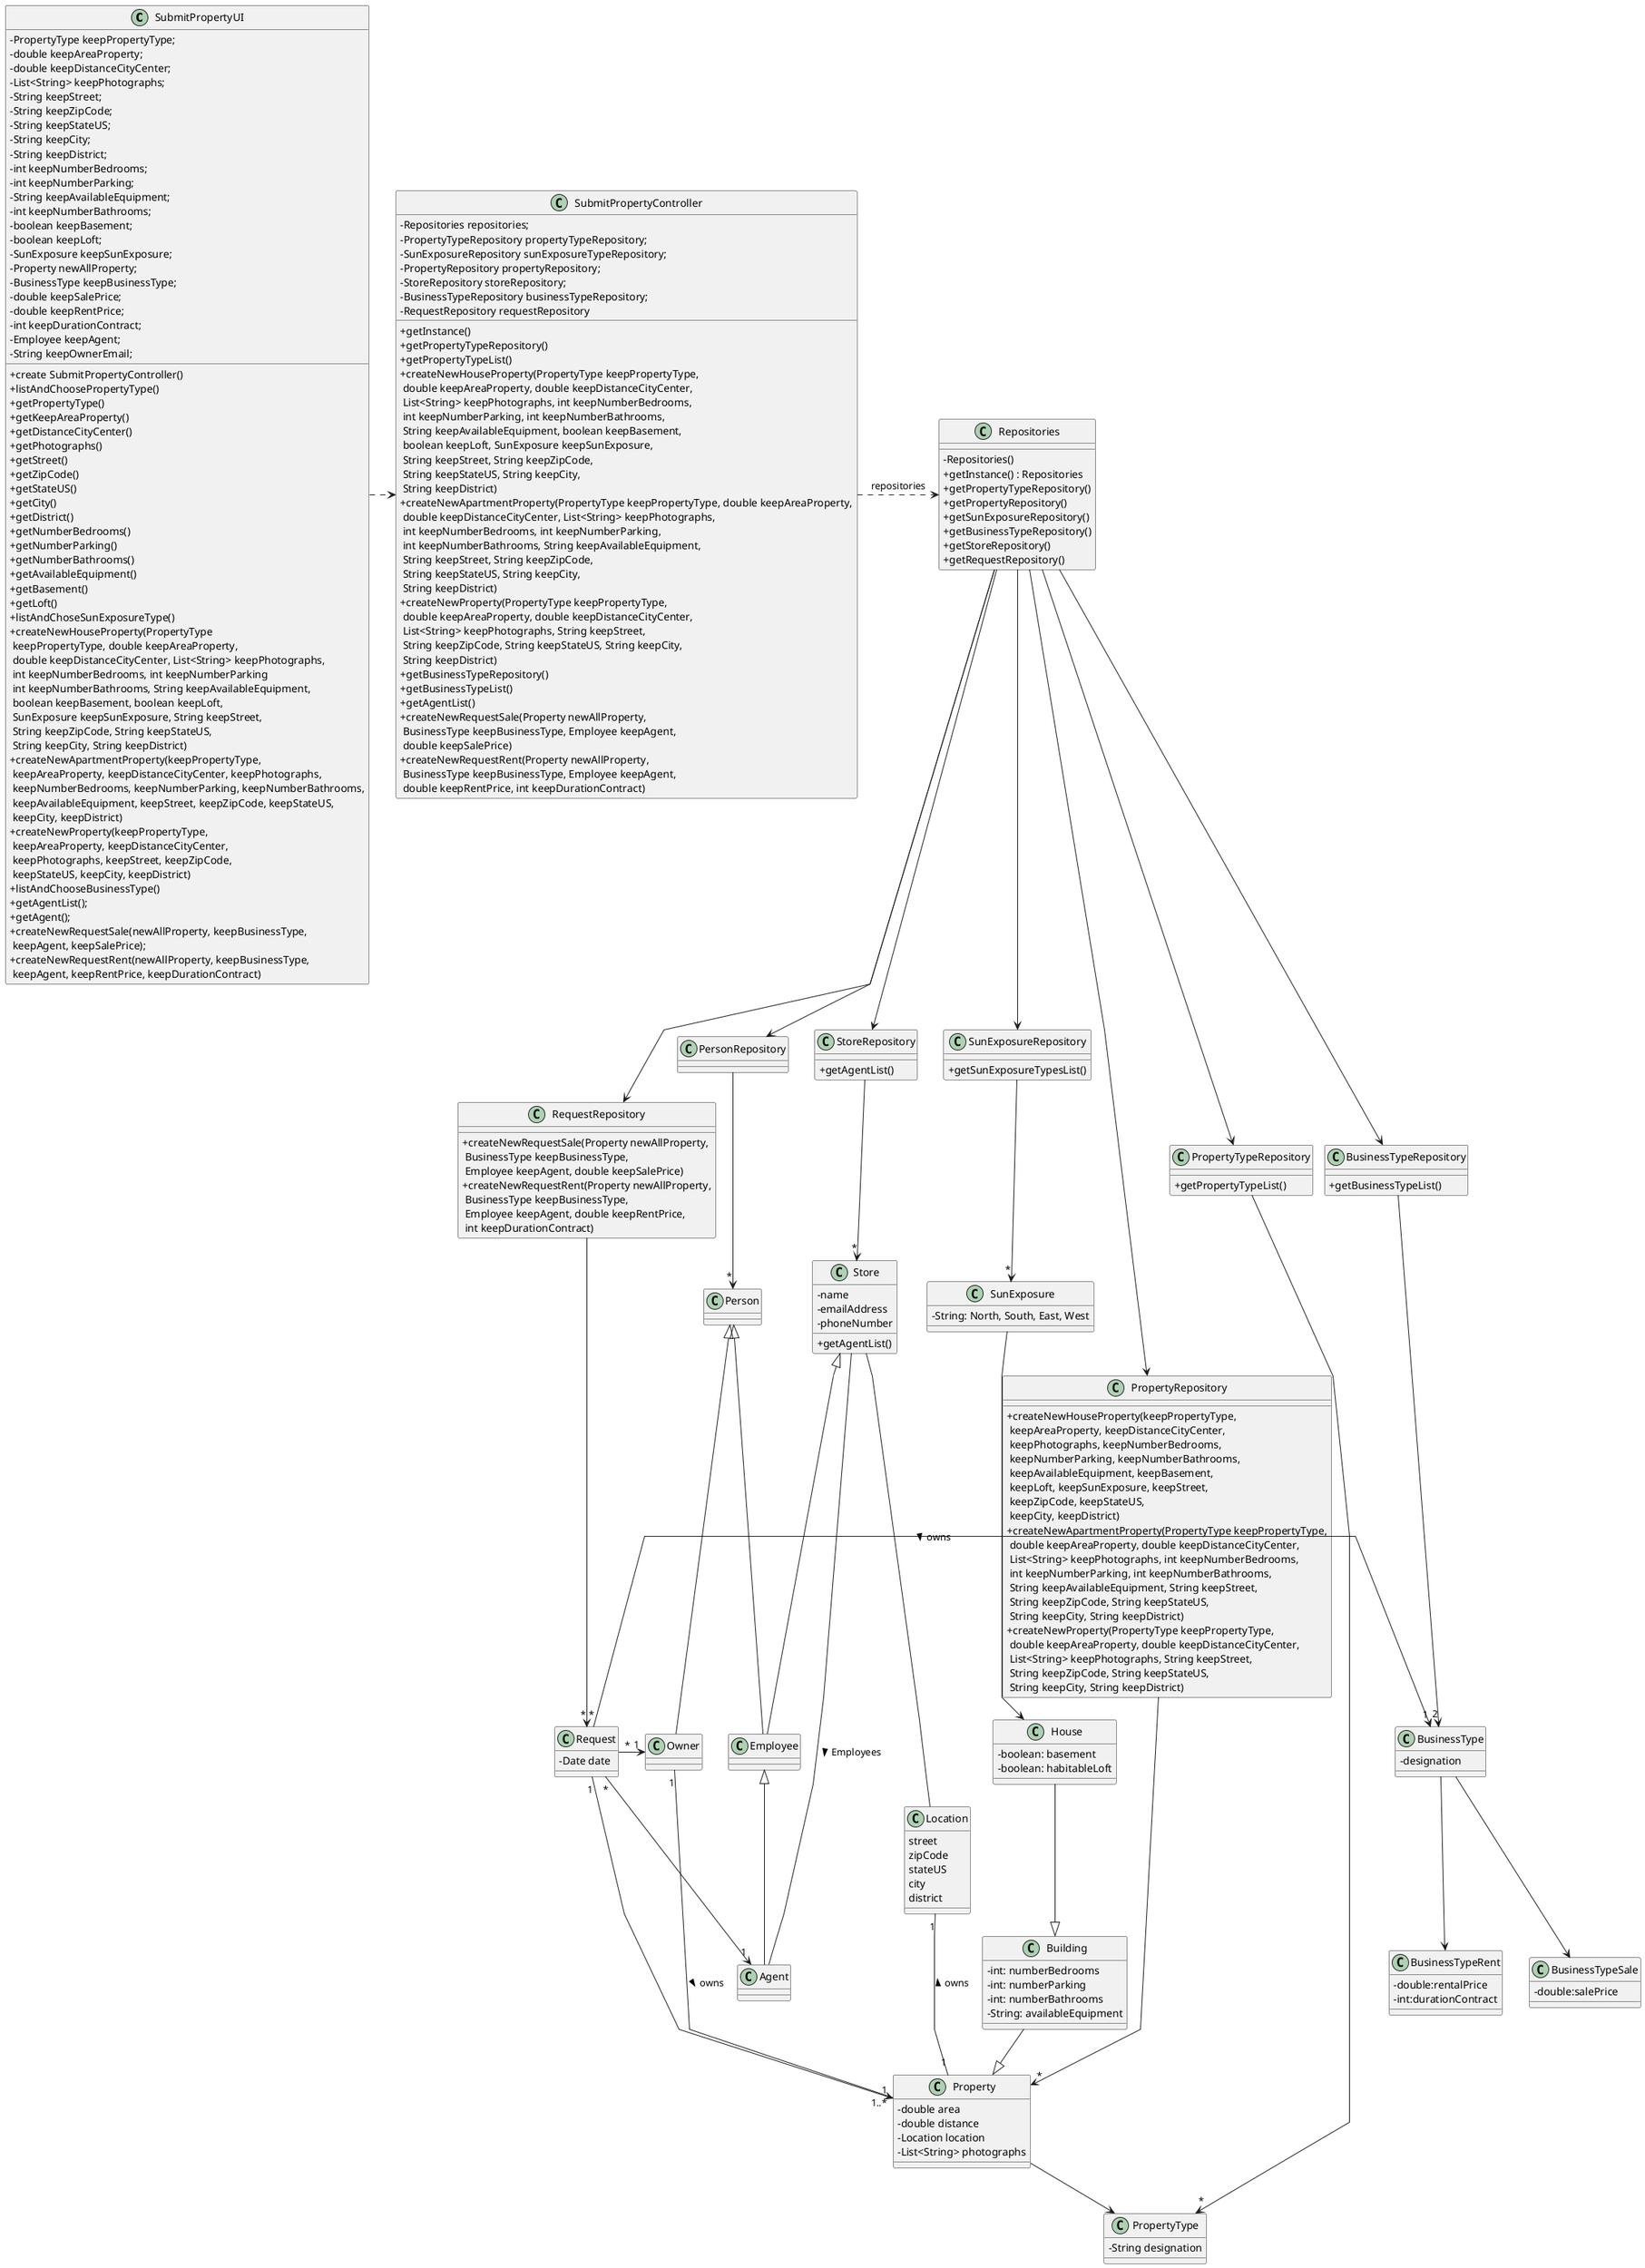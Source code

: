 @startuml
'skinparam monochrome true
skinparam packageStyle rectangle
skinparam shadowing false
skinparam linetype polyline
'skinparam linetype orto

skinparam classAttributeIconSize 0

'left to right direction

class SubmitPropertyUI {
-PropertyType keepPropertyType;
-double keepAreaProperty;
-double keepDistanceCityCenter;
- List<String> keepPhotographs;
- String keepStreet;
- String keepZipCode;
- String keepStateUS;
- String keepCity;
- String keepDistrict;
- int keepNumberBedrooms;
- int keepNumberParking;
- String keepAvailableEquipment;
- int keepNumberBathrooms;
- boolean keepBasement;
- boolean keepLoft;
- SunExposure keepSunExposure;
- Property newAllProperty;
- BusinessType keepBusinessType;
- double keepSalePrice;
- double keepRentPrice;
- int keepDurationContract;
- Employee keepAgent;
- String keepOwnerEmail;
+ create SubmitPropertyController()
+ listAndChoosePropertyType()
+ getPropertyType()
+ getKeepAreaProperty()
+ getDistanceCityCenter()
+ getPhotographs()
+ getStreet()
+ getZipCode()
+ getStateUS()
+ getCity()
+ getDistrict()
+ getNumberBedrooms()
+ getNumberParking()
+ getNumberBathrooms()
+ getAvailableEquipment()
+ getBasement()
+ getLoft()
+ listAndChoseSunExposureType()
+ createNewHouseProperty(PropertyType\n keepPropertyType, double keepAreaProperty,\n double keepDistanceCityCenter, List<String> keepPhotographs,\n int keepNumberBedrooms, int keepNumberParking\n int keepNumberBathrooms, String keepAvailableEquipment,\n boolean keepBasement, boolean keepLoft,\n SunExposure keepSunExposure, String keepStreet,\n String keepZipCode, String keepStateUS,\n String keepCity, String keepDistrict)
+ createNewApartmentProperty(keepPropertyType,\n keepAreaProperty, keepDistanceCityCenter, keepPhotographs,\n keepNumberBedrooms, keepNumberParking, keepNumberBathrooms,\n keepAvailableEquipment, keepStreet, keepZipCode, keepStateUS,\n keepCity, keepDistrict)
+ createNewProperty(keepPropertyType,\n keepAreaProperty, keepDistanceCityCenter,\n keepPhotographs, keepStreet, keepZipCode,\n keepStateUS, keepCity, keepDistrict)
+ listAndChooseBusinessType()
+ getAgentList();
+ getAgent();
+ createNewRequestSale(newAllProperty, keepBusinessType,\n keepAgent, keepSalePrice);
+ createNewRequestRent(newAllProperty, keepBusinessType,\n keepAgent, keepRentPrice, keepDurationContract)

}

class SubmitPropertyController {
- Repositories repositories;
- PropertyTypeRepository propertyTypeRepository;
- SunExposureRepository sunExposureTypeRepository;
- PropertyRepository propertyRepository;
- StoreRepository storeRepository;
- BusinessTypeRepository businessTypeRepository;
- RequestRepository requestRepository
+ getInstance()
+ getPropertyTypeRepository()
+ getPropertyTypeList()
+ createNewHouseProperty(PropertyType keepPropertyType,\n double keepAreaProperty, double keepDistanceCityCenter,\n List<String> keepPhotographs, int keepNumberBedrooms,\n int keepNumberParking, int keepNumberBathrooms,\n String keepAvailableEquipment, boolean keepBasement,\n boolean keepLoft, SunExposure keepSunExposure,\n String keepStreet, String keepZipCode,\n String keepStateUS, String keepCity,\n String keepDistrict)
+ createNewApartmentProperty(PropertyType keepPropertyType, double keepAreaProperty,\n double keepDistanceCityCenter, List<String> keepPhotographs,\n int keepNumberBedrooms, int keepNumberParking,\n int keepNumberBathrooms, String keepAvailableEquipment,\n String keepStreet, String keepZipCode,\n String keepStateUS, String keepCity,\n String keepDistrict)
+ createNewProperty(PropertyType keepPropertyType,\n double keepAreaProperty, double keepDistanceCityCenter,\n List<String> keepPhotographs, String keepStreet,\n String keepZipCode, String keepStateUS, String keepCity,\n String keepDistrict)
+ getBusinessTypeRepository()
+ getBusinessTypeList()
+ getAgentList()
+ createNewRequestSale(Property newAllProperty,\n BusinessType keepBusinessType, Employee keepAgent,\n double keepSalePrice)
+ createNewRequestRent(Property newAllProperty,\n BusinessType keepBusinessType, Employee keepAgent,\n double keepRentPrice, int keepDurationContract)
}

class Repositories {
- Repositories()
+ getInstance() : Repositories
+ getPropertyTypeRepository()
+ getPropertyRepository()
+ getSunExposureRepository()
+ getBusinessTypeRepository()
+ getStoreRepository()
+ getRequestRepository()
}

Repositories --> PropertyTypeRepository
Repositories --> PropertyRepository
Repositories --> SunExposureRepository
Repositories --> BusinessTypeRepository
Repositories --> RequestRepository
Repositories --> StoreRepository
Repositories --> PersonRepository

class Property{
- double area
- double distance
- Location location
- List<String> photographs
}


PropertyRepository --> "*" Property

class PropertyRepository{
+createNewHouseProperty(keepPropertyType,\n keepAreaProperty, keepDistanceCityCenter,\n keepPhotographs, keepNumberBedrooms,\n keepNumberParking, keepNumberBathrooms,\n keepAvailableEquipment, keepBasement,\n keepLoft, keepSunExposure, keepStreet,\n keepZipCode, keepStateUS,\n keepCity, keepDistrict)
+createNewApartmentProperty(PropertyType keepPropertyType,\n double keepAreaProperty, double keepDistanceCityCenter,\n List<String> keepPhotographs, int keepNumberBedrooms,\n int keepNumberParking, int keepNumberBathrooms,\n String keepAvailableEquipment, String keepStreet,\n String keepZipCode, String keepStateUS,\n String keepCity, String keepDistrict)
+createNewProperty(PropertyType keepPropertyType,\n double keepAreaProperty, double keepDistanceCityCenter,\n List<String> keepPhotographs, String keepStreet,\n String keepZipCode, String keepStateUS,\n String keepCity, String keepDistrict)
}
Location "1" -- "1" Property : owns <

Property --> PropertyType


class PropertyTypeRepository {
+getPropertyTypeList()
}

PropertyTypeRepository --> "*" PropertyType
class PropertyType {
-String designation
}

class Building{
-int: numberBedrooms
-int: numberParking
-int: numberBathrooms
-String: availableEquipment
}
Building --|> Property

class House{
-boolean: basement
-boolean: habitableLoft
}
House --|> Building
SunExposure --> House

class SunExposure {
-String: North, South, East, West
}
SunExposureRepository --> "*" SunExposure
class SunExposureRepository {
+getSunExposureTypesList()
}

class Request{
- Date date
}
Request "*"  -> "1" BusinessType
Request "1"  -> "1" Property
Request "*"  -> "1" Agent
Request "*"  -> "1" Owner

RequestRepository --> "*" Request
class RequestRepository{
+createNewRequestSale(Property newAllProperty,\n BusinessType keepBusinessType,\n Employee keepAgent, double keepSalePrice)
+createNewRequestRent(Property newAllProperty,\n BusinessType keepBusinessType,\n Employee keepAgent, double keepRentPrice,\n int keepDurationContract)
}

class Store{
-name
-emailAddress
-phoneNumber
+getAgentList()
}
StoreRepository --> "*" Store
class StoreRepository{
+getAgentList()
}


class Agent{
}

class BusinessTypeRepository{
+getBusinessTypeList()
}
BusinessTypeRepository --> "2" BusinessType

class BusinessType{
-designation
}
BusinessType --> BusinessTypeRent
BusinessType --> BusinessTypeSale
class BusinessTypeRent{
-double:rentalPrice
-int:durationContract
}

class BusinessTypeSale{
-double:salePrice
}

class Location {
    street
    zipCode
    stateUS
    city
    district
}

class Employee{
}

class Owner {
}

SubmitPropertyUI .> SubmitPropertyController

SubmitPropertyController .> Repositories: repositories

PersonRepository --> "*" Person

Owner "1" -- "1..*" Property: owns >

Store <|-- Employee

Person <|-- Owner

Person <|-- Employee




Store -- Location: owns >

Store -- Agent: Employees >

Employee <|-- Agent
@enduml